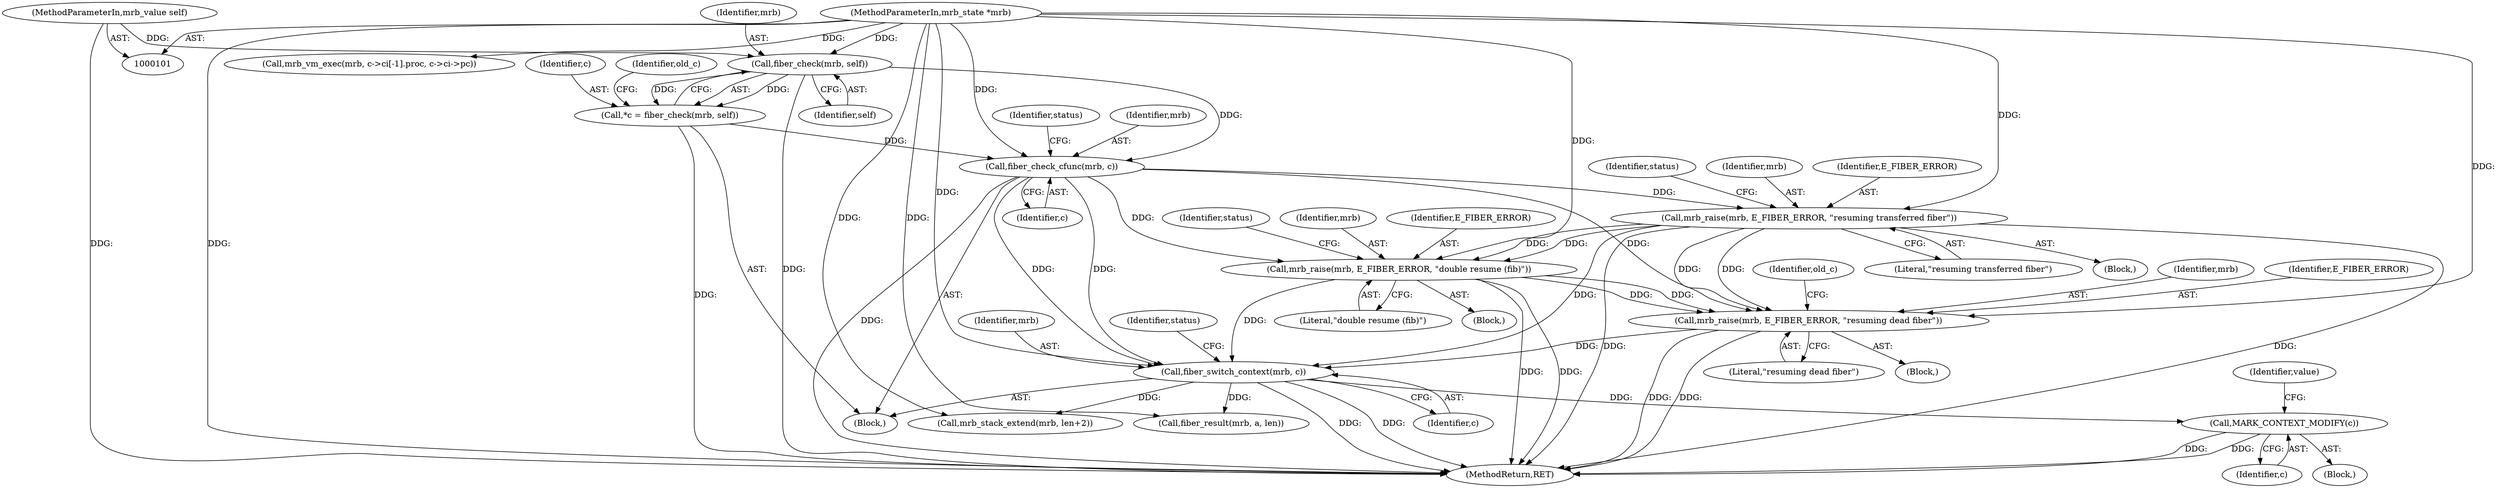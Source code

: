 digraph "0_mruby_778500563a9f7ceba996937dc886bd8cde29b42b@pointer" {
"1000297" [label="(Call,MARK_CONTEXT_MODIFY(c))"];
"1000191" [label="(Call,fiber_switch_context(mrb, c))"];
"1000138" [label="(Call,mrb_raise(mrb, E_FIBER_ERROR, \"resuming transferred fiber\"))"];
"1000123" [label="(Call,fiber_check_cfunc(mrb, c))"];
"1000112" [label="(Call,fiber_check(mrb, self))"];
"1000102" [label="(MethodParameterIn,mrb_state *mrb)"];
"1000103" [label="(MethodParameterIn,mrb_value self)"];
"1000110" [label="(Call,*c = fiber_check(mrb, self))"];
"1000151" [label="(Call,mrb_raise(mrb, E_FIBER_ERROR, \"double resume (fib)\"))"];
"1000160" [label="(Call,mrb_raise(mrb, E_FIBER_ERROR, \"resuming dead fiber\"))"];
"1000108" [label="(Block,)"];
"1000111" [label="(Identifier,c)"];
"1000117" [label="(Identifier,old_c)"];
"1000125" [label="(Identifier,c)"];
"1000138" [label="(Call,mrb_raise(mrb, E_FIBER_ERROR, \"resuming transferred fiber\"))"];
"1000102" [label="(MethodParameterIn,mrb_state *mrb)"];
"1000145" [label="(Identifier,status)"];
"1000163" [label="(Literal,\"resuming dead fiber\")"];
"1000151" [label="(Call,mrb_raise(mrb, E_FIBER_ERROR, \"double resume (fib)\"))"];
"1000114" [label="(Identifier,self)"];
"1000157" [label="(Identifier,status)"];
"1000298" [label="(Identifier,c)"];
"1000297" [label="(Call,MARK_CONTEXT_MODIFY(c))"];
"1000110" [label="(Call,*c = fiber_check(mrb, self))"];
"1000196" [label="(Identifier,status)"];
"1000166" [label="(Identifier,old_c)"];
"1000127" [label="(Identifier,status)"];
"1000275" [label="(Call,mrb_vm_exec(mrb, c->ci[-1].proc, c->ci->pc))"];
"1000124" [label="(Identifier,mrb)"];
"1000113" [label="(Identifier,mrb)"];
"1000141" [label="(Literal,\"resuming transferred fiber\")"];
"1000193" [label="(Identifier,c)"];
"1000300" [label="(Identifier,value)"];
"1000191" [label="(Call,fiber_switch_context(mrb, c))"];
"1000123" [label="(Call,fiber_check_cfunc(mrb, c))"];
"1000137" [label="(Block,)"];
"1000301" [label="(MethodReturn,RET)"];
"1000150" [label="(Block,)"];
"1000152" [label="(Identifier,mrb)"];
"1000112" [label="(Call,fiber_check(mrb, self))"];
"1000159" [label="(Block,)"];
"1000192" [label="(Identifier,mrb)"];
"1000161" [label="(Identifier,mrb)"];
"1000201" [label="(Call,mrb_stack_extend(mrb, len+2))"];
"1000261" [label="(Call,fiber_result(mrb, a, len))"];
"1000296" [label="(Block,)"];
"1000139" [label="(Identifier,mrb)"];
"1000103" [label="(MethodParameterIn,mrb_value self)"];
"1000160" [label="(Call,mrb_raise(mrb, E_FIBER_ERROR, \"resuming dead fiber\"))"];
"1000154" [label="(Literal,\"double resume (fib)\")"];
"1000162" [label="(Identifier,E_FIBER_ERROR)"];
"1000153" [label="(Identifier,E_FIBER_ERROR)"];
"1000140" [label="(Identifier,E_FIBER_ERROR)"];
"1000297" -> "1000296"  [label="AST: "];
"1000297" -> "1000298"  [label="CFG: "];
"1000298" -> "1000297"  [label="AST: "];
"1000300" -> "1000297"  [label="CFG: "];
"1000297" -> "1000301"  [label="DDG: "];
"1000297" -> "1000301"  [label="DDG: "];
"1000191" -> "1000297"  [label="DDG: "];
"1000191" -> "1000108"  [label="AST: "];
"1000191" -> "1000193"  [label="CFG: "];
"1000192" -> "1000191"  [label="AST: "];
"1000193" -> "1000191"  [label="AST: "];
"1000196" -> "1000191"  [label="CFG: "];
"1000191" -> "1000301"  [label="DDG: "];
"1000191" -> "1000301"  [label="DDG: "];
"1000138" -> "1000191"  [label="DDG: "];
"1000151" -> "1000191"  [label="DDG: "];
"1000160" -> "1000191"  [label="DDG: "];
"1000123" -> "1000191"  [label="DDG: "];
"1000123" -> "1000191"  [label="DDG: "];
"1000102" -> "1000191"  [label="DDG: "];
"1000191" -> "1000201"  [label="DDG: "];
"1000191" -> "1000261"  [label="DDG: "];
"1000138" -> "1000137"  [label="AST: "];
"1000138" -> "1000141"  [label="CFG: "];
"1000139" -> "1000138"  [label="AST: "];
"1000140" -> "1000138"  [label="AST: "];
"1000141" -> "1000138"  [label="AST: "];
"1000145" -> "1000138"  [label="CFG: "];
"1000138" -> "1000301"  [label="DDG: "];
"1000138" -> "1000301"  [label="DDG: "];
"1000123" -> "1000138"  [label="DDG: "];
"1000102" -> "1000138"  [label="DDG: "];
"1000138" -> "1000151"  [label="DDG: "];
"1000138" -> "1000151"  [label="DDG: "];
"1000138" -> "1000160"  [label="DDG: "];
"1000138" -> "1000160"  [label="DDG: "];
"1000123" -> "1000108"  [label="AST: "];
"1000123" -> "1000125"  [label="CFG: "];
"1000124" -> "1000123"  [label="AST: "];
"1000125" -> "1000123"  [label="AST: "];
"1000127" -> "1000123"  [label="CFG: "];
"1000123" -> "1000301"  [label="DDG: "];
"1000112" -> "1000123"  [label="DDG: "];
"1000102" -> "1000123"  [label="DDG: "];
"1000110" -> "1000123"  [label="DDG: "];
"1000123" -> "1000151"  [label="DDG: "];
"1000123" -> "1000160"  [label="DDG: "];
"1000112" -> "1000110"  [label="AST: "];
"1000112" -> "1000114"  [label="CFG: "];
"1000113" -> "1000112"  [label="AST: "];
"1000114" -> "1000112"  [label="AST: "];
"1000110" -> "1000112"  [label="CFG: "];
"1000112" -> "1000301"  [label="DDG: "];
"1000112" -> "1000110"  [label="DDG: "];
"1000112" -> "1000110"  [label="DDG: "];
"1000102" -> "1000112"  [label="DDG: "];
"1000103" -> "1000112"  [label="DDG: "];
"1000102" -> "1000101"  [label="AST: "];
"1000102" -> "1000301"  [label="DDG: "];
"1000102" -> "1000151"  [label="DDG: "];
"1000102" -> "1000160"  [label="DDG: "];
"1000102" -> "1000201"  [label="DDG: "];
"1000102" -> "1000261"  [label="DDG: "];
"1000102" -> "1000275"  [label="DDG: "];
"1000103" -> "1000101"  [label="AST: "];
"1000103" -> "1000301"  [label="DDG: "];
"1000110" -> "1000108"  [label="AST: "];
"1000111" -> "1000110"  [label="AST: "];
"1000117" -> "1000110"  [label="CFG: "];
"1000110" -> "1000301"  [label="DDG: "];
"1000151" -> "1000150"  [label="AST: "];
"1000151" -> "1000154"  [label="CFG: "];
"1000152" -> "1000151"  [label="AST: "];
"1000153" -> "1000151"  [label="AST: "];
"1000154" -> "1000151"  [label="AST: "];
"1000157" -> "1000151"  [label="CFG: "];
"1000151" -> "1000301"  [label="DDG: "];
"1000151" -> "1000301"  [label="DDG: "];
"1000151" -> "1000160"  [label="DDG: "];
"1000151" -> "1000160"  [label="DDG: "];
"1000160" -> "1000159"  [label="AST: "];
"1000160" -> "1000163"  [label="CFG: "];
"1000161" -> "1000160"  [label="AST: "];
"1000162" -> "1000160"  [label="AST: "];
"1000163" -> "1000160"  [label="AST: "];
"1000166" -> "1000160"  [label="CFG: "];
"1000160" -> "1000301"  [label="DDG: "];
"1000160" -> "1000301"  [label="DDG: "];
}
